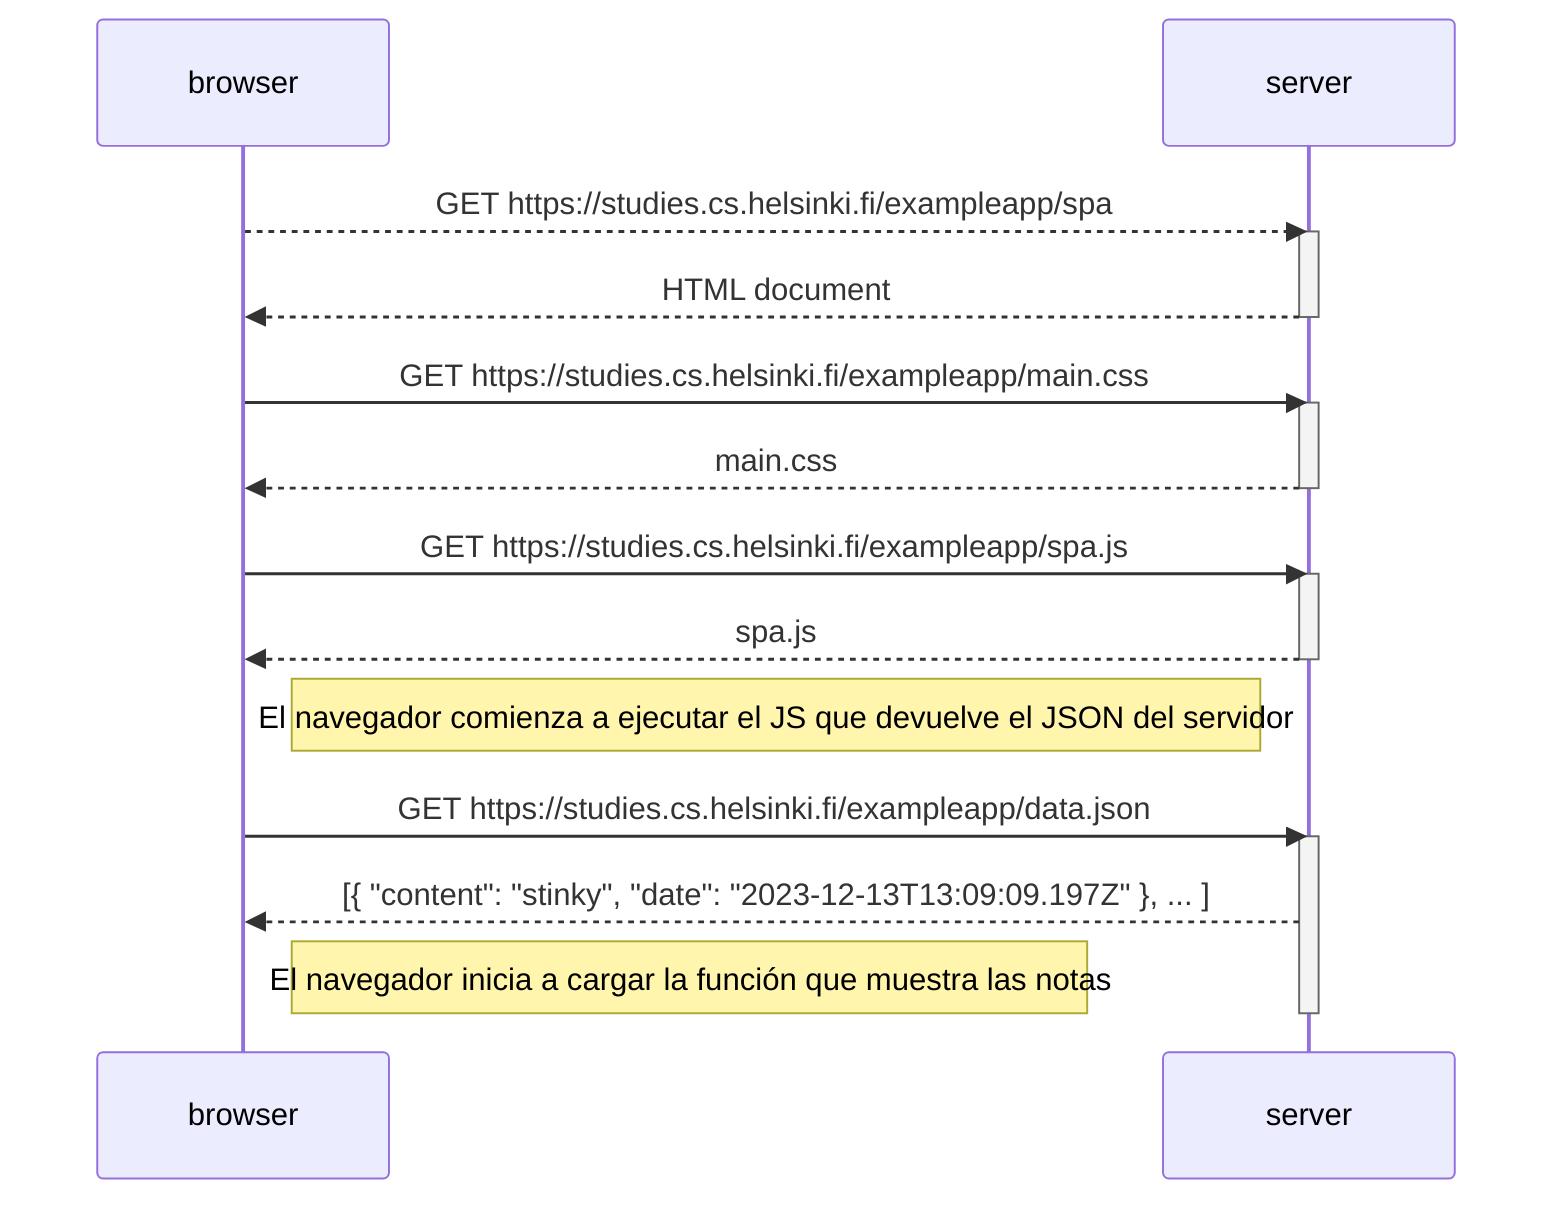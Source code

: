 sequenceDiagram
participant browser
participant server

    browser-->>server: GET https://studies.cs.helsinki.fi/exampleapp/spa
    activate server
    server-->>browser: HTML document
    deactivate server

    browser->>server: GET https://studies.cs.helsinki.fi/exampleapp/main.css
    activate server
    server-->>browser: main.css
    deactivate server

    browser->>server: GET https://studies.cs.helsinki.fi/exampleapp/spa.js
    activate server
    server-->>browser: spa.js
    deactivate server

    Note right of browser: El navegador comienza a ejecutar el JS que devuelve el JSON del servidor

    browser->>server: GET https://studies.cs.helsinki.fi/exampleapp/data.json
    activate server
    server-->>browser: [{ "content": "stinky", "date": "2023-12-13T13:09:09.197Z" }, ... ]
    Note right of browser: El navegador inicia a cargar la función que muestra las notas
    deactivate server